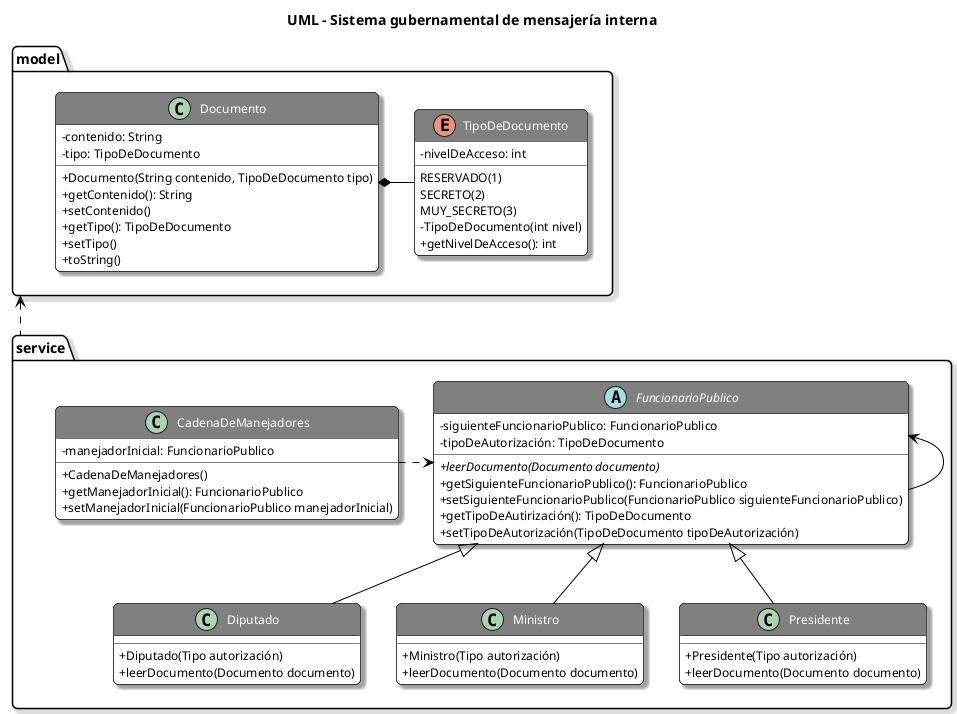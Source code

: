 @startuml
'https://plantuml.com/class-diagram
'___________STYLES___________
title UML - Sistema gubernamental de mensajería interna
skinparam classAttributeIconSize 0
skinparam backgroundColor White
skinparam RoundCorner 10
skinparam Shadowing true

skinparam class {
    ArrowColor Black
    BackgroundColor White
    HeaderBackgroundColor Gray
    BorderColor Black
    FontColor White
    FontSize 14
    AttributeFontSize 12
}

skinparam object{
    ArrowColor Black
    BackgroundColor White
    BorderColor Black
    FontColor Black
    FontSize 14
    AttributeFontSize 12
}

skinparam note {
    BackgroundColor LightYellow
    BorderColor Black
}

'___________UML___________

package model {
enum TipoDeDocumento {
RESERVADO(1)
SECRETO(2)
MUY_SECRETO(3)
-nivelDeAcceso: int
-TipoDeDocumento(int nivel)
+getNivelDeAcceso(): int
}

class Documento {
-contenido: String
-tipo: TipoDeDocumento
+Documento(String contenido, TipoDeDocumento tipo)
+getContenido(): String
+setContenido()
+getTipo(): TipoDeDocumento
+setTipo()
+toString()
}
}

package service {
abstract FuncionarioPublico {
- siguienteFuncionarioPublico: FuncionarioPublico
- tipoDeAutorización: TipoDeDocumento
+{abstract}leerDocumento(Documento documento)
+getSiguienteFuncionarioPublico(): FuncionarioPublico
+setSiguienteFuncionarioPublico(FuncionarioPublico siguienteFuncionarioPublico)
+getTipoDeAutirización(): TipoDeDocumento
+setTipoDeAutorización(TipoDeDocumento tipoDeAutorización)
}

class Diputado {
+Diputado(Tipo autorización)
+leerDocumento(Documento documento)
}

class Ministro {
+Ministro(Tipo autorización)
+leerDocumento(Documento documento)
}

class Presidente {
+Presidente(Tipo autorización)
+leerDocumento(Documento documento)
}

class CadenaDeManejadores {
-manejadorInicial: FuncionarioPublico
+CadenaDeManejadores()
+getManejadorInicial(): FuncionarioPublico
+setManejadorInicial(FuncionarioPublico manejadorInicial)
}
}

model <.. service
Documento *- TipoDeDocumento
FuncionarioPublico <- FuncionarioPublico
FuncionarioPublico <|-- Diputado
FuncionarioPublico <|-- Ministro
FuncionarioPublico <|-- Presidente
CadenaDeManejadores .> FuncionarioPublico

@enduml
